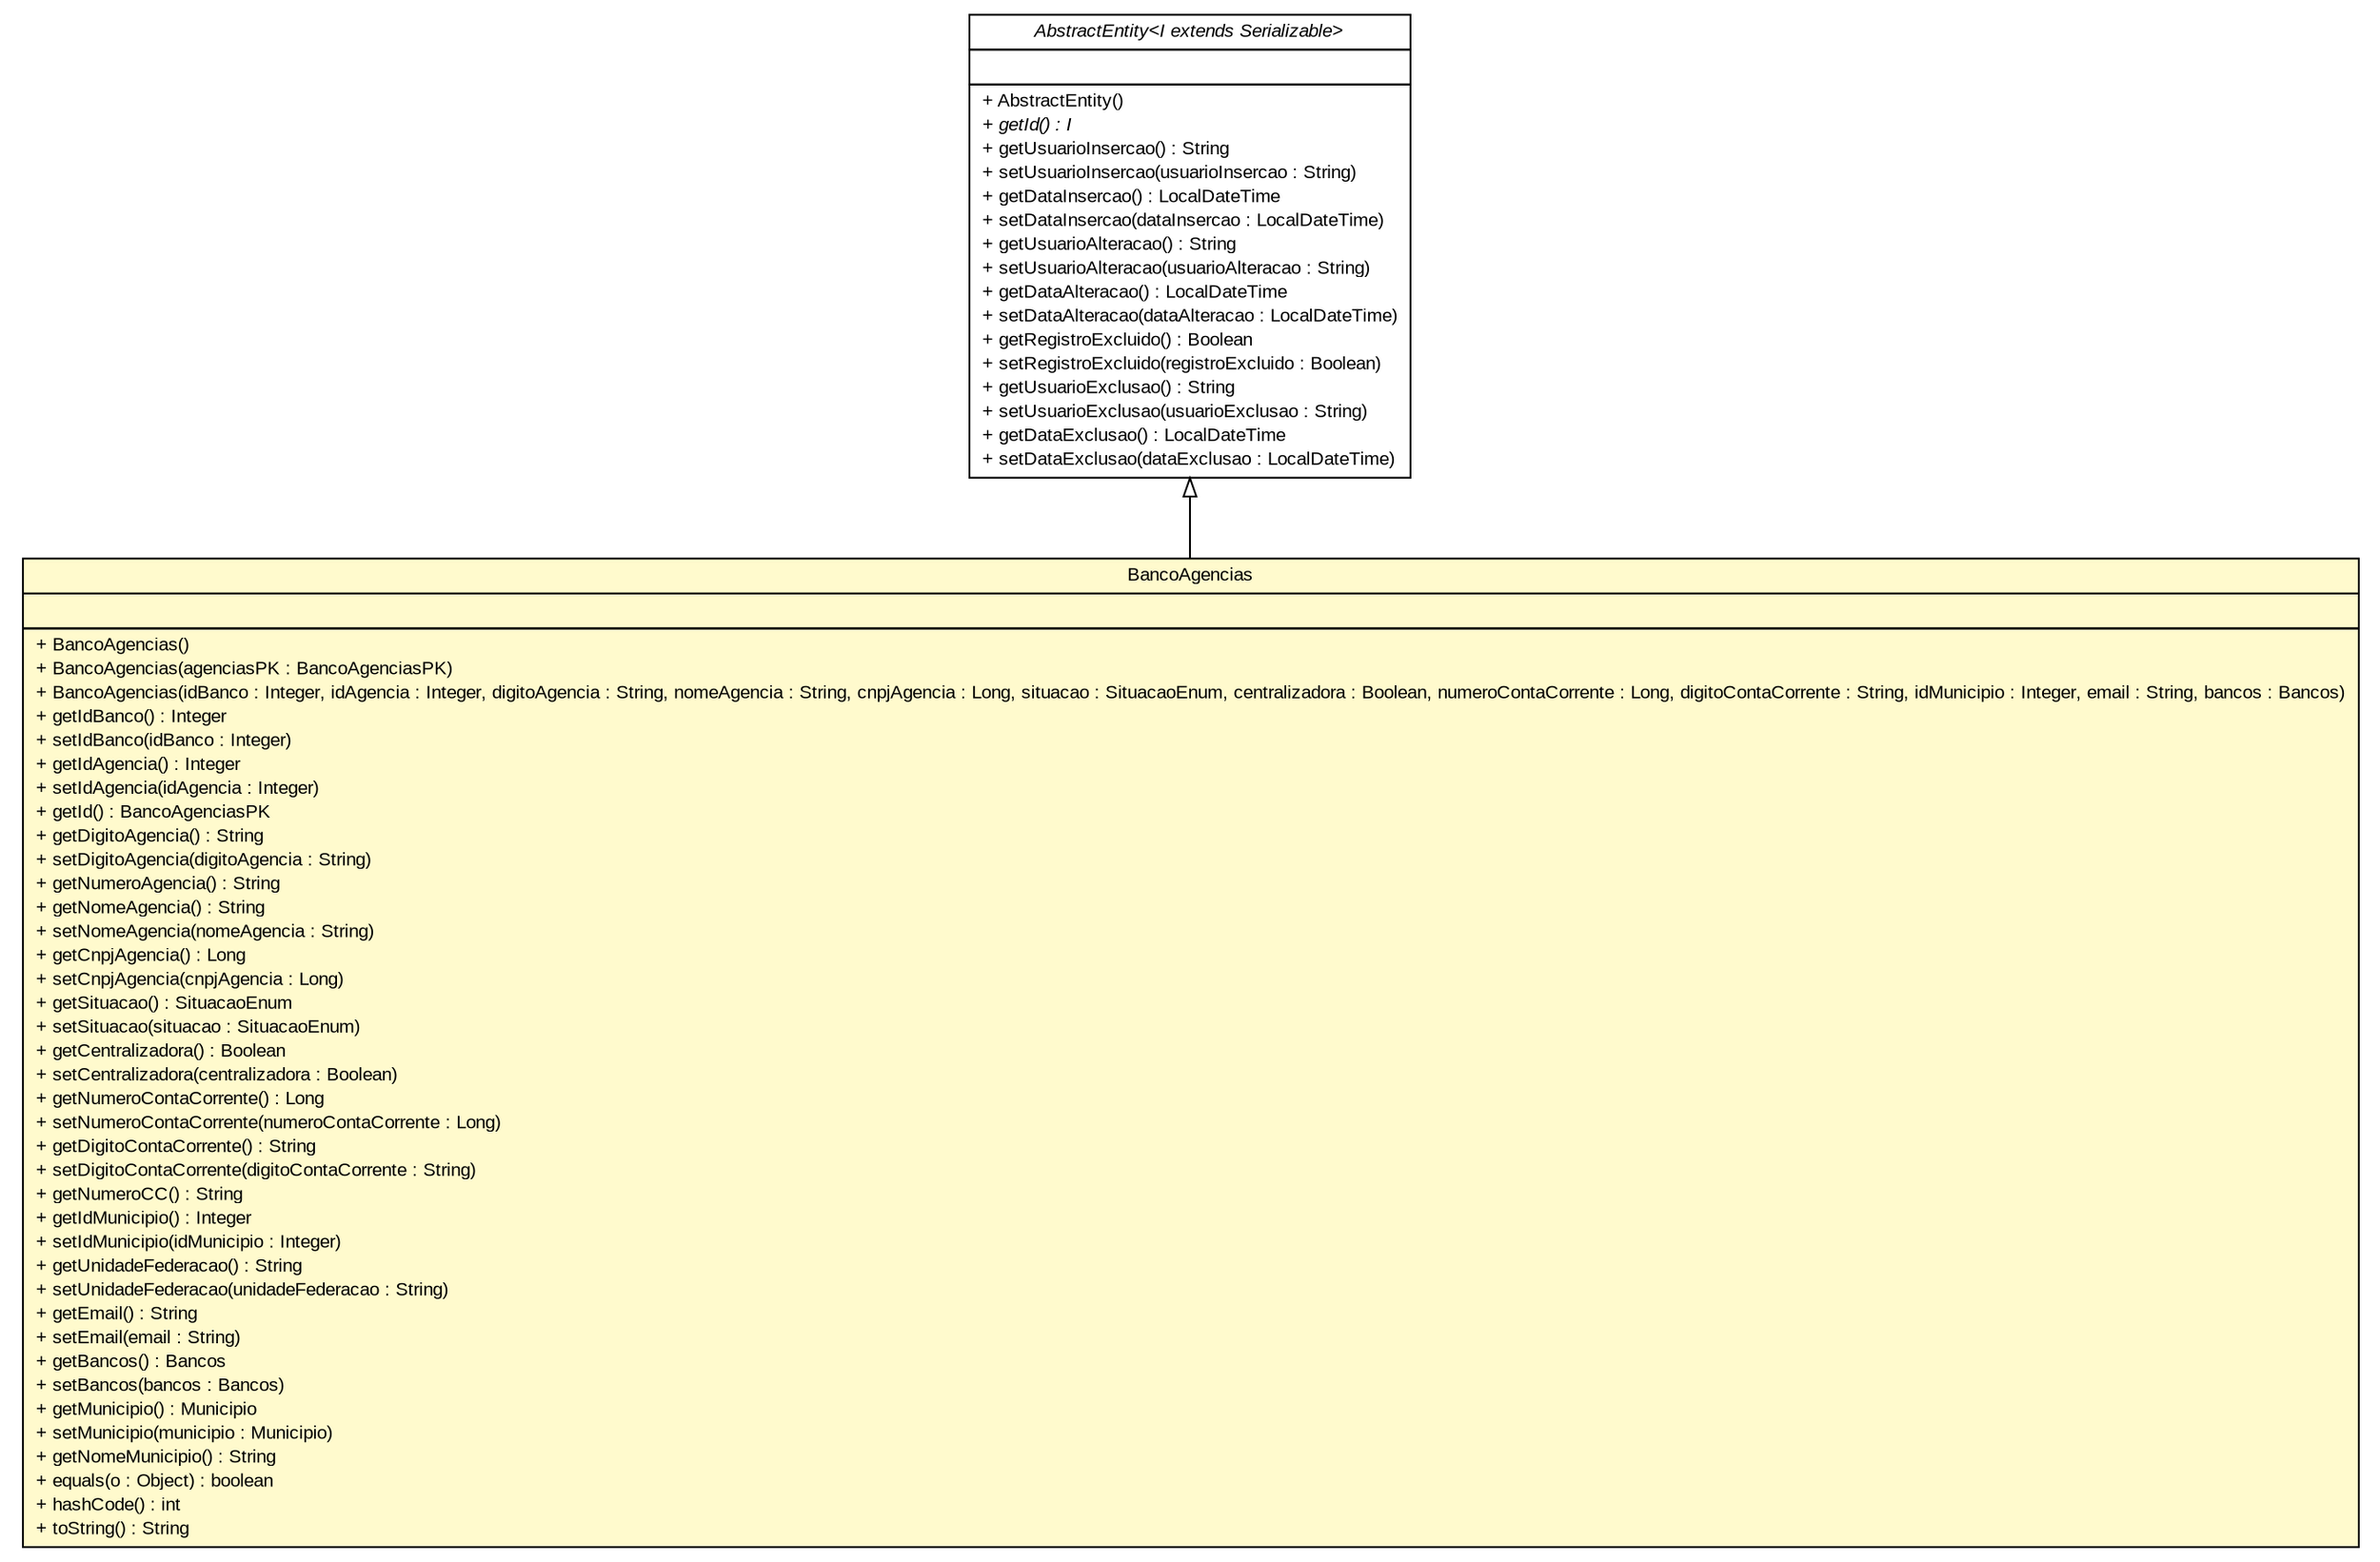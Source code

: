 #!/usr/local/bin/dot
#
# Class diagram 
# Generated by UMLGraph version R5_6 (http://www.umlgraph.org/)
#

digraph G {
	edge [fontname="arial",fontsize=10,labelfontname="arial",labelfontsize=10];
	node [fontname="arial",fontsize=10,shape=plaintext];
	nodesep=0.25;
	ranksep=0.5;
	// br.gov.to.sefaz.persistence.entity.AbstractEntity<I extends java.io.Serializable>
	c47674 [label=<<table title="br.gov.to.sefaz.persistence.entity.AbstractEntity" border="0" cellborder="1" cellspacing="0" cellpadding="2" port="p" href="../../../../persistence/entity/AbstractEntity.html">
		<tr><td><table border="0" cellspacing="0" cellpadding="1">
<tr><td align="center" balign="center"><font face="arial italic"> AbstractEntity&lt;I extends Serializable&gt; </font></td></tr>
		</table></td></tr>
		<tr><td><table border="0" cellspacing="0" cellpadding="1">
<tr><td align="left" balign="left">  </td></tr>
		</table></td></tr>
		<tr><td><table border="0" cellspacing="0" cellpadding="1">
<tr><td align="left" balign="left"> + AbstractEntity() </td></tr>
<tr><td align="left" balign="left"><font face="arial italic" point-size="10.0"> + getId() : I </font></td></tr>
<tr><td align="left" balign="left"> + getUsuarioInsercao() : String </td></tr>
<tr><td align="left" balign="left"> + setUsuarioInsercao(usuarioInsercao : String) </td></tr>
<tr><td align="left" balign="left"> + getDataInsercao() : LocalDateTime </td></tr>
<tr><td align="left" balign="left"> + setDataInsercao(dataInsercao : LocalDateTime) </td></tr>
<tr><td align="left" balign="left"> + getUsuarioAlteracao() : String </td></tr>
<tr><td align="left" balign="left"> + setUsuarioAlteracao(usuarioAlteracao : String) </td></tr>
<tr><td align="left" balign="left"> + getDataAlteracao() : LocalDateTime </td></tr>
<tr><td align="left" balign="left"> + setDataAlteracao(dataAlteracao : LocalDateTime) </td></tr>
<tr><td align="left" balign="left"> + getRegistroExcluido() : Boolean </td></tr>
<tr><td align="left" balign="left"> + setRegistroExcluido(registroExcluido : Boolean) </td></tr>
<tr><td align="left" balign="left"> + getUsuarioExclusao() : String </td></tr>
<tr><td align="left" balign="left"> + setUsuarioExclusao(usuarioExclusao : String) </td></tr>
<tr><td align="left" balign="left"> + getDataExclusao() : LocalDateTime </td></tr>
<tr><td align="left" balign="left"> + setDataExclusao(dataExclusao : LocalDateTime) </td></tr>
		</table></td></tr>
		</table>>, URL="../../../../persistence/entity/AbstractEntity.html", fontname="arial", fontcolor="black", fontsize=10.0];
	// br.gov.to.sefaz.arr.parametros.persistence.entity.BancoAgencias
	c48004 [label=<<table title="br.gov.to.sefaz.arr.parametros.persistence.entity.BancoAgencias" border="0" cellborder="1" cellspacing="0" cellpadding="2" port="p" bgcolor="lemonChiffon" href="./BancoAgencias.html">
		<tr><td><table border="0" cellspacing="0" cellpadding="1">
<tr><td align="center" balign="center"> BancoAgencias </td></tr>
		</table></td></tr>
		<tr><td><table border="0" cellspacing="0" cellpadding="1">
<tr><td align="left" balign="left">  </td></tr>
		</table></td></tr>
		<tr><td><table border="0" cellspacing="0" cellpadding="1">
<tr><td align="left" balign="left"> + BancoAgencias() </td></tr>
<tr><td align="left" balign="left"> + BancoAgencias(agenciasPK : BancoAgenciasPK) </td></tr>
<tr><td align="left" balign="left"> + BancoAgencias(idBanco : Integer, idAgencia : Integer, digitoAgencia : String, nomeAgencia : String, cnpjAgencia : Long, situacao : SituacaoEnum, centralizadora : Boolean, numeroContaCorrente : Long, digitoContaCorrente : String, idMunicipio : Integer, email : String, bancos : Bancos) </td></tr>
<tr><td align="left" balign="left"> + getIdBanco() : Integer </td></tr>
<tr><td align="left" balign="left"> + setIdBanco(idBanco : Integer) </td></tr>
<tr><td align="left" balign="left"> + getIdAgencia() : Integer </td></tr>
<tr><td align="left" balign="left"> + setIdAgencia(idAgencia : Integer) </td></tr>
<tr><td align="left" balign="left"> + getId() : BancoAgenciasPK </td></tr>
<tr><td align="left" balign="left"> + getDigitoAgencia() : String </td></tr>
<tr><td align="left" balign="left"> + setDigitoAgencia(digitoAgencia : String) </td></tr>
<tr><td align="left" balign="left"> + getNumeroAgencia() : String </td></tr>
<tr><td align="left" balign="left"> + getNomeAgencia() : String </td></tr>
<tr><td align="left" balign="left"> + setNomeAgencia(nomeAgencia : String) </td></tr>
<tr><td align="left" balign="left"> + getCnpjAgencia() : Long </td></tr>
<tr><td align="left" balign="left"> + setCnpjAgencia(cnpjAgencia : Long) </td></tr>
<tr><td align="left" balign="left"> + getSituacao() : SituacaoEnum </td></tr>
<tr><td align="left" balign="left"> + setSituacao(situacao : SituacaoEnum) </td></tr>
<tr><td align="left" balign="left"> + getCentralizadora() : Boolean </td></tr>
<tr><td align="left" balign="left"> + setCentralizadora(centralizadora : Boolean) </td></tr>
<tr><td align="left" balign="left"> + getNumeroContaCorrente() : Long </td></tr>
<tr><td align="left" balign="left"> + setNumeroContaCorrente(numeroContaCorrente : Long) </td></tr>
<tr><td align="left" balign="left"> + getDigitoContaCorrente() : String </td></tr>
<tr><td align="left" balign="left"> + setDigitoContaCorrente(digitoContaCorrente : String) </td></tr>
<tr><td align="left" balign="left"> + getNumeroCC() : String </td></tr>
<tr><td align="left" balign="left"> + getIdMunicipio() : Integer </td></tr>
<tr><td align="left" balign="left"> + setIdMunicipio(idMunicipio : Integer) </td></tr>
<tr><td align="left" balign="left"> + getUnidadeFederacao() : String </td></tr>
<tr><td align="left" balign="left"> + setUnidadeFederacao(unidadeFederacao : String) </td></tr>
<tr><td align="left" balign="left"> + getEmail() : String </td></tr>
<tr><td align="left" balign="left"> + setEmail(email : String) </td></tr>
<tr><td align="left" balign="left"> + getBancos() : Bancos </td></tr>
<tr><td align="left" balign="left"> + setBancos(bancos : Bancos) </td></tr>
<tr><td align="left" balign="left"> + getMunicipio() : Municipio </td></tr>
<tr><td align="left" balign="left"> + setMunicipio(municipio : Municipio) </td></tr>
<tr><td align="left" balign="left"> + getNomeMunicipio() : String </td></tr>
<tr><td align="left" balign="left"> + equals(o : Object) : boolean </td></tr>
<tr><td align="left" balign="left"> + hashCode() : int </td></tr>
<tr><td align="left" balign="left"> + toString() : String </td></tr>
		</table></td></tr>
		</table>>, URL="./BancoAgencias.html", fontname="arial", fontcolor="black", fontsize=10.0];
	//br.gov.to.sefaz.arr.parametros.persistence.entity.BancoAgencias extends br.gov.to.sefaz.persistence.entity.AbstractEntity<br.gov.to.sefaz.arr.parametros.persistence.entity.BancoAgenciasPK>
	c47674:p -> c48004:p [dir=back,arrowtail=empty];
}

